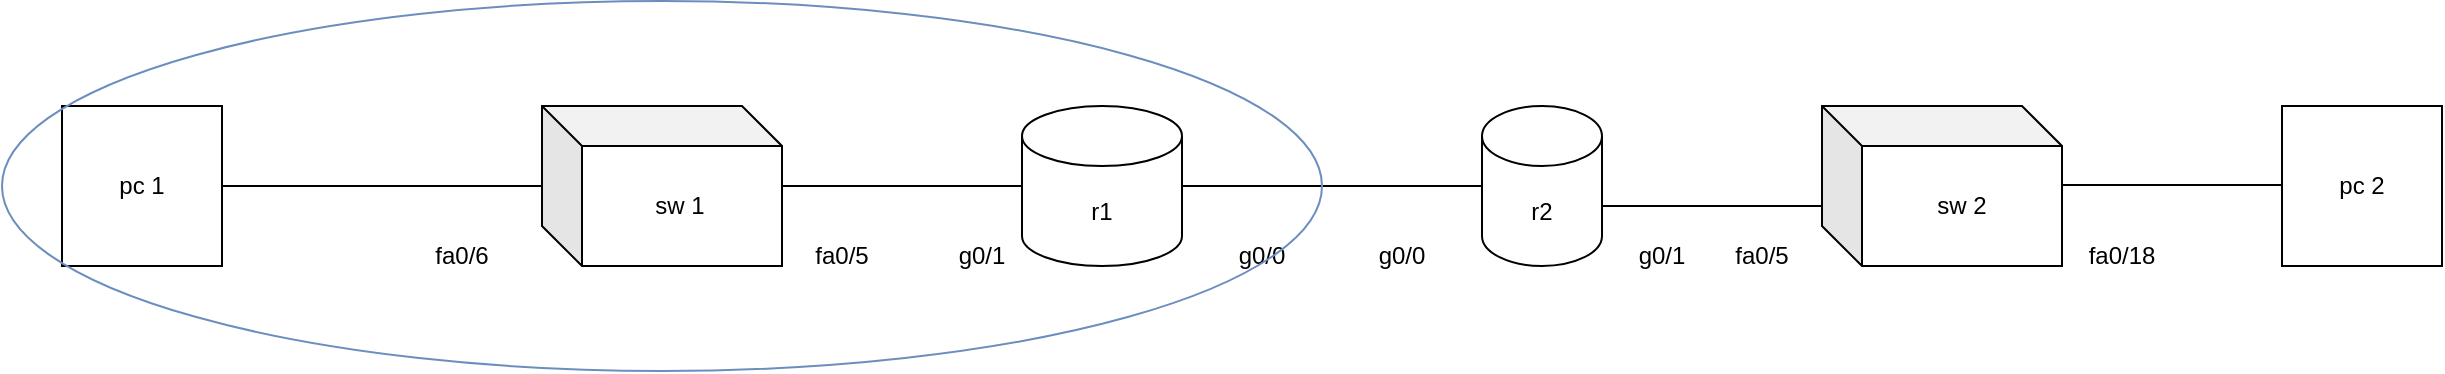 <mxfile>
    <diagram id="tVb-czqeDXS4cUH-W-VN" name="Page-1">
        <mxGraphModel dx="1338" dy="1019" grid="1" gridSize="10" guides="1" tooltips="1" connect="1" arrows="1" fold="1" page="1" pageScale="1" pageWidth="4681" pageHeight="3300" math="0" shadow="0">
            <root>
                <mxCell id="0"/>
                <mxCell id="1" parent="0"/>
                <mxCell id="2" value="r1" style="shape=cylinder3;whiteSpace=wrap;html=1;boundedLbl=1;backgroundOutline=1;size=15;" vertex="1" parent="1">
                    <mxGeometry x="670" y="210" width="80" height="80" as="geometry"/>
                </mxCell>
                <mxCell id="3" value="sw 1&lt;span style=&quot;white-space: pre;&quot;&gt;&#x9;&lt;/span&gt;" style="shape=cube;whiteSpace=wrap;html=1;boundedLbl=1;backgroundOutline=1;darkOpacity=0.05;darkOpacity2=0.1;" vertex="1" parent="1">
                    <mxGeometry x="430" y="210" width="120" height="80" as="geometry"/>
                </mxCell>
                <mxCell id="4" value="r2" style="shape=cylinder3;whiteSpace=wrap;html=1;boundedLbl=1;backgroundOutline=1;size=15;" vertex="1" parent="1">
                    <mxGeometry x="900" y="210" width="60" height="80" as="geometry"/>
                </mxCell>
                <mxCell id="5" value="sw 2" style="shape=cube;whiteSpace=wrap;html=1;boundedLbl=1;backgroundOutline=1;darkOpacity=0.05;darkOpacity2=0.1;" vertex="1" parent="1">
                    <mxGeometry x="1070" y="210" width="120" height="80" as="geometry"/>
                </mxCell>
                <mxCell id="10" style="edgeStyle=none;html=1;endArrow=none;endFill=0;" edge="1" parent="1" source="6" target="3">
                    <mxGeometry relative="1" as="geometry"/>
                </mxCell>
                <mxCell id="6" value="pc 1" style="whiteSpace=wrap;html=1;aspect=fixed;" vertex="1" parent="1">
                    <mxGeometry x="190" y="210" width="80" height="80" as="geometry"/>
                </mxCell>
                <mxCell id="7" value="pc 2" style="whiteSpace=wrap;html=1;aspect=fixed;" vertex="1" parent="1">
                    <mxGeometry x="1300" y="210" width="80" height="80" as="geometry"/>
                </mxCell>
                <mxCell id="11" style="edgeStyle=none;html=1;entryX=0;entryY=0.5;entryDx=0;entryDy=0;entryPerimeter=0;endArrow=none;endFill=0;" edge="1" parent="1" source="3" target="2">
                    <mxGeometry relative="1" as="geometry"/>
                </mxCell>
                <mxCell id="14" value="" style="endArrow=none;html=1;exitX=1;exitY=0.5;exitDx=0;exitDy=0;exitPerimeter=0;entryX=0;entryY=0.5;entryDx=0;entryDy=0;entryPerimeter=0;" edge="1" parent="1" source="2" target="4">
                    <mxGeometry width="50" height="50" relative="1" as="geometry">
                        <mxPoint x="820" y="550" as="sourcePoint"/>
                        <mxPoint x="870" y="500" as="targetPoint"/>
                    </mxGeometry>
                </mxCell>
                <mxCell id="15" value="" style="endArrow=none;html=1;exitX=1;exitY=0.5;exitDx=0;exitDy=0;exitPerimeter=0;" edge="1" parent="1">
                    <mxGeometry width="50" height="50" relative="1" as="geometry">
                        <mxPoint x="960" y="260" as="sourcePoint"/>
                        <mxPoint x="1070" y="260" as="targetPoint"/>
                    </mxGeometry>
                </mxCell>
                <mxCell id="16" value="" style="endArrow=none;html=1;exitX=1;exitY=0.5;exitDx=0;exitDy=0;exitPerimeter=0;" edge="1" parent="1">
                    <mxGeometry width="50" height="50" relative="1" as="geometry">
                        <mxPoint x="1190" y="249.5" as="sourcePoint"/>
                        <mxPoint x="1300" y="249.5" as="targetPoint"/>
                    </mxGeometry>
                </mxCell>
                <mxCell id="17" value="fa0/6" style="text;html=1;align=center;verticalAlign=middle;whiteSpace=wrap;rounded=0;" vertex="1" parent="1">
                    <mxGeometry x="360" y="270" width="60" height="30" as="geometry"/>
                </mxCell>
                <mxCell id="18" value="fa0/5" style="text;html=1;align=center;verticalAlign=middle;whiteSpace=wrap;rounded=0;" vertex="1" parent="1">
                    <mxGeometry x="550" y="270" width="60" height="30" as="geometry"/>
                </mxCell>
                <mxCell id="19" value="g0/0" style="text;html=1;align=center;verticalAlign=middle;whiteSpace=wrap;rounded=0;" vertex="1" parent="1">
                    <mxGeometry x="760" y="270" width="60" height="30" as="geometry"/>
                </mxCell>
                <mxCell id="20" value="g0/1" style="text;html=1;align=center;verticalAlign=middle;whiteSpace=wrap;rounded=0;" vertex="1" parent="1">
                    <mxGeometry x="620" y="270" width="60" height="30" as="geometry"/>
                </mxCell>
                <mxCell id="21" value="g0/0" style="text;html=1;align=center;verticalAlign=middle;whiteSpace=wrap;rounded=0;" vertex="1" parent="1">
                    <mxGeometry x="830" y="270" width="60" height="30" as="geometry"/>
                </mxCell>
                <mxCell id="22" value="g0/1" style="text;html=1;align=center;verticalAlign=middle;whiteSpace=wrap;rounded=0;" vertex="1" parent="1">
                    <mxGeometry x="960" y="270" width="60" height="30" as="geometry"/>
                </mxCell>
                <mxCell id="23" value="fa0/5" style="text;html=1;align=center;verticalAlign=middle;whiteSpace=wrap;rounded=0;" vertex="1" parent="1">
                    <mxGeometry x="1010" y="270" width="60" height="30" as="geometry"/>
                </mxCell>
                <mxCell id="24" value="fa0/18" style="text;html=1;align=center;verticalAlign=middle;whiteSpace=wrap;rounded=0;" vertex="1" parent="1">
                    <mxGeometry x="1190" y="270" width="60" height="30" as="geometry"/>
                </mxCell>
                <mxCell id="26" value="" style="ellipse;whiteSpace=wrap;html=1;fillColor=none;strokeColor=#6c8ebf;" vertex="1" parent="1">
                    <mxGeometry x="160" y="157.5" width="660" height="185" as="geometry"/>
                </mxCell>
            </root>
        </mxGraphModel>
    </diagram>
</mxfile>